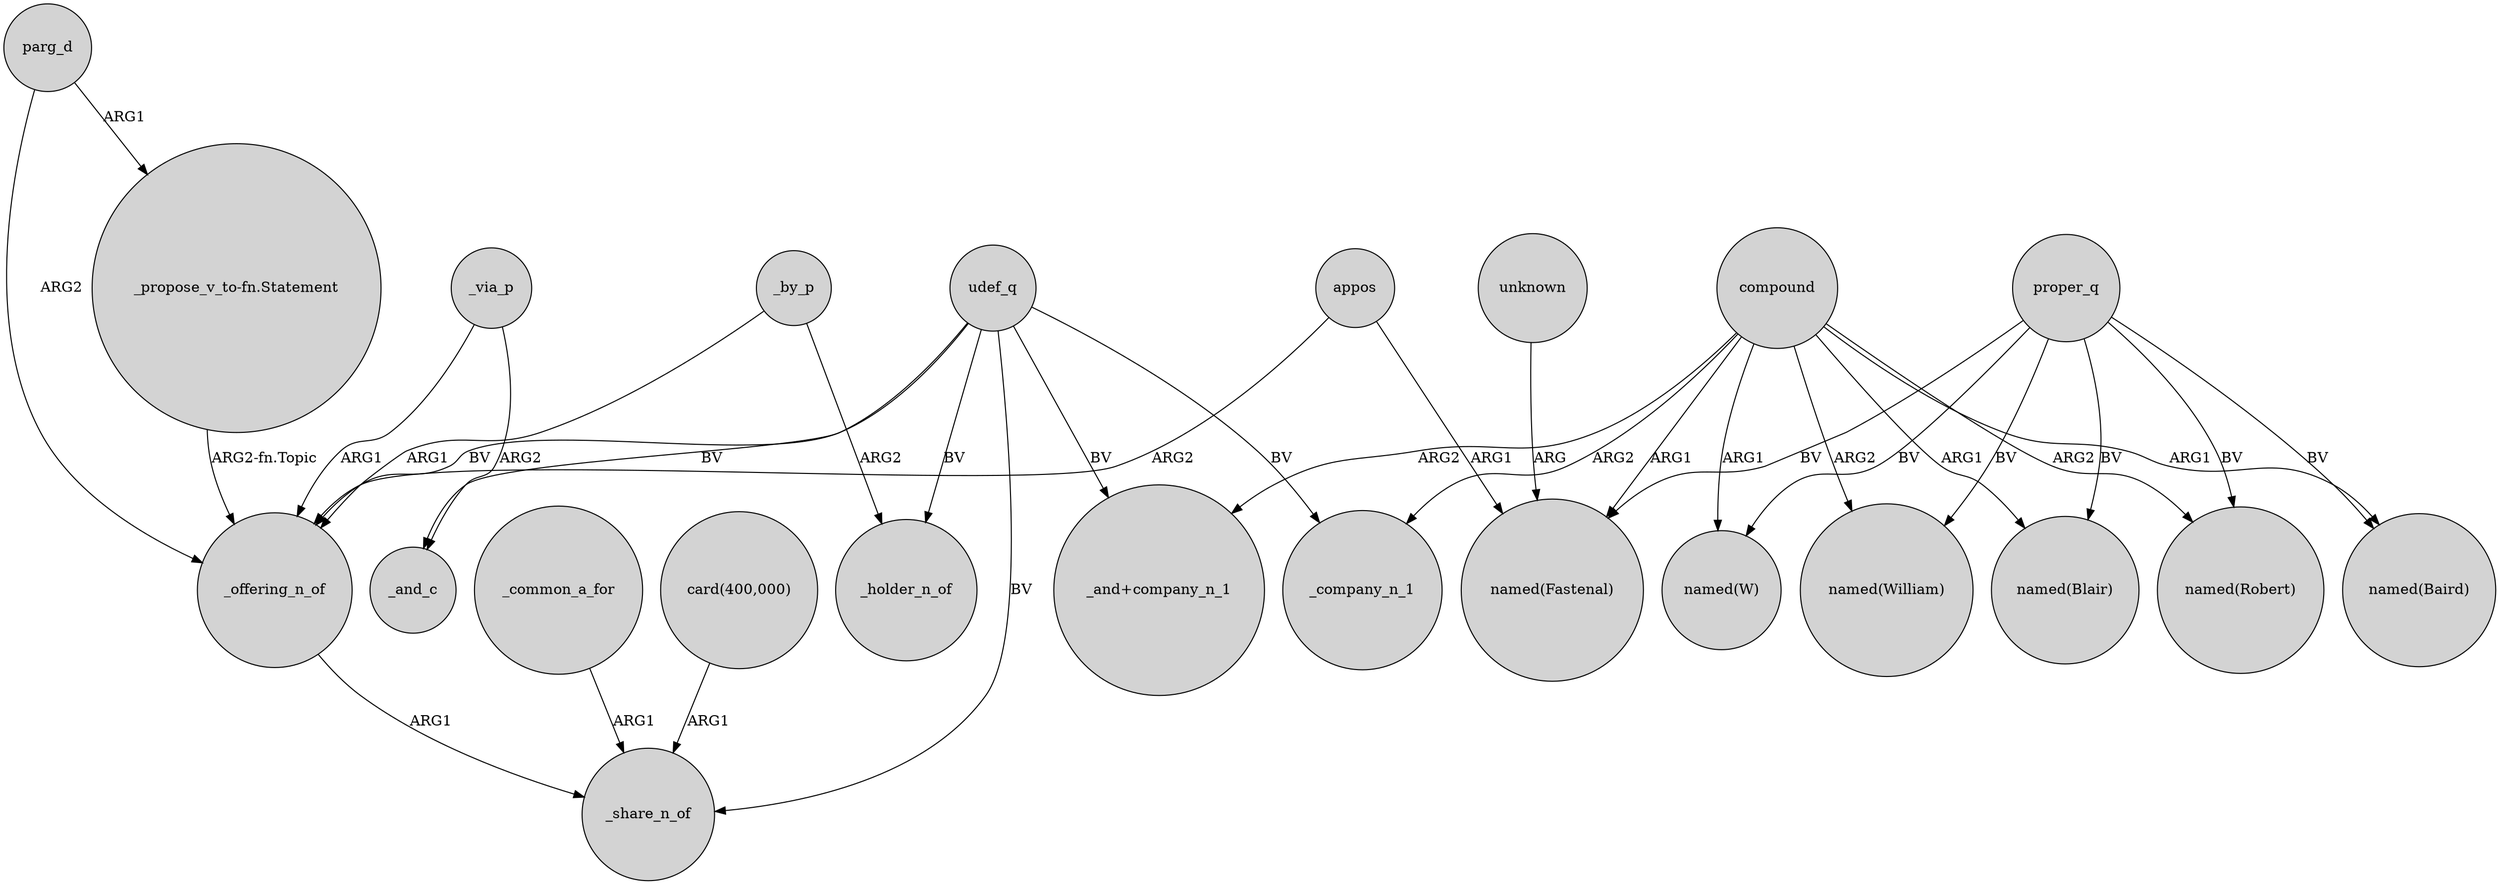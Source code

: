 digraph {
	node [shape=circle style=filled]
	_by_p -> _offering_n_of [label=ARG1]
	"_propose_v_to-fn.Statement" -> _offering_n_of [label="ARG2-fn.Topic"]
	_by_p -> _holder_n_of [label=ARG2]
	proper_q -> "named(W)" [label=BV]
	_via_p -> _offering_n_of [label=ARG1]
	_offering_n_of -> _share_n_of [label=ARG1]
	compound -> _company_n_1 [label=ARG2]
	compound -> "named(Robert)" [label=ARG2]
	proper_q -> "named(William)" [label=BV]
	parg_d -> "_propose_v_to-fn.Statement" [label=ARG1]
	_via_p -> _and_c [label=ARG2]
	proper_q -> "named(Blair)" [label=BV]
	parg_d -> _offering_n_of [label=ARG2]
	proper_q -> "named(Fastenal)" [label=BV]
	appos -> "named(Fastenal)" [label=ARG1]
	compound -> "named(Blair)" [label=ARG1]
	udef_q -> _offering_n_of [label=BV]
	compound -> "named(William)" [label=ARG2]
	compound -> "named(W)" [label=ARG1]
	compound -> "_and+company_n_1" [label=ARG2]
	proper_q -> "named(Robert)" [label=BV]
	udef_q -> _holder_n_of [label=BV]
	compound -> "named(Fastenal)" [label=ARG1]
	_common_a_for -> _share_n_of [label=ARG1]
	udef_q -> _share_n_of [label=BV]
	proper_q -> "named(Baird)" [label=BV]
	unknown -> "named(Fastenal)" [label=ARG]
	udef_q -> "_and+company_n_1" [label=BV]
	appos -> _offering_n_of [label=ARG2]
	udef_q -> _and_c [label=BV]
	udef_q -> _company_n_1 [label=BV]
	compound -> "named(Baird)" [label=ARG1]
	"card(400,000)" -> _share_n_of [label=ARG1]
}
